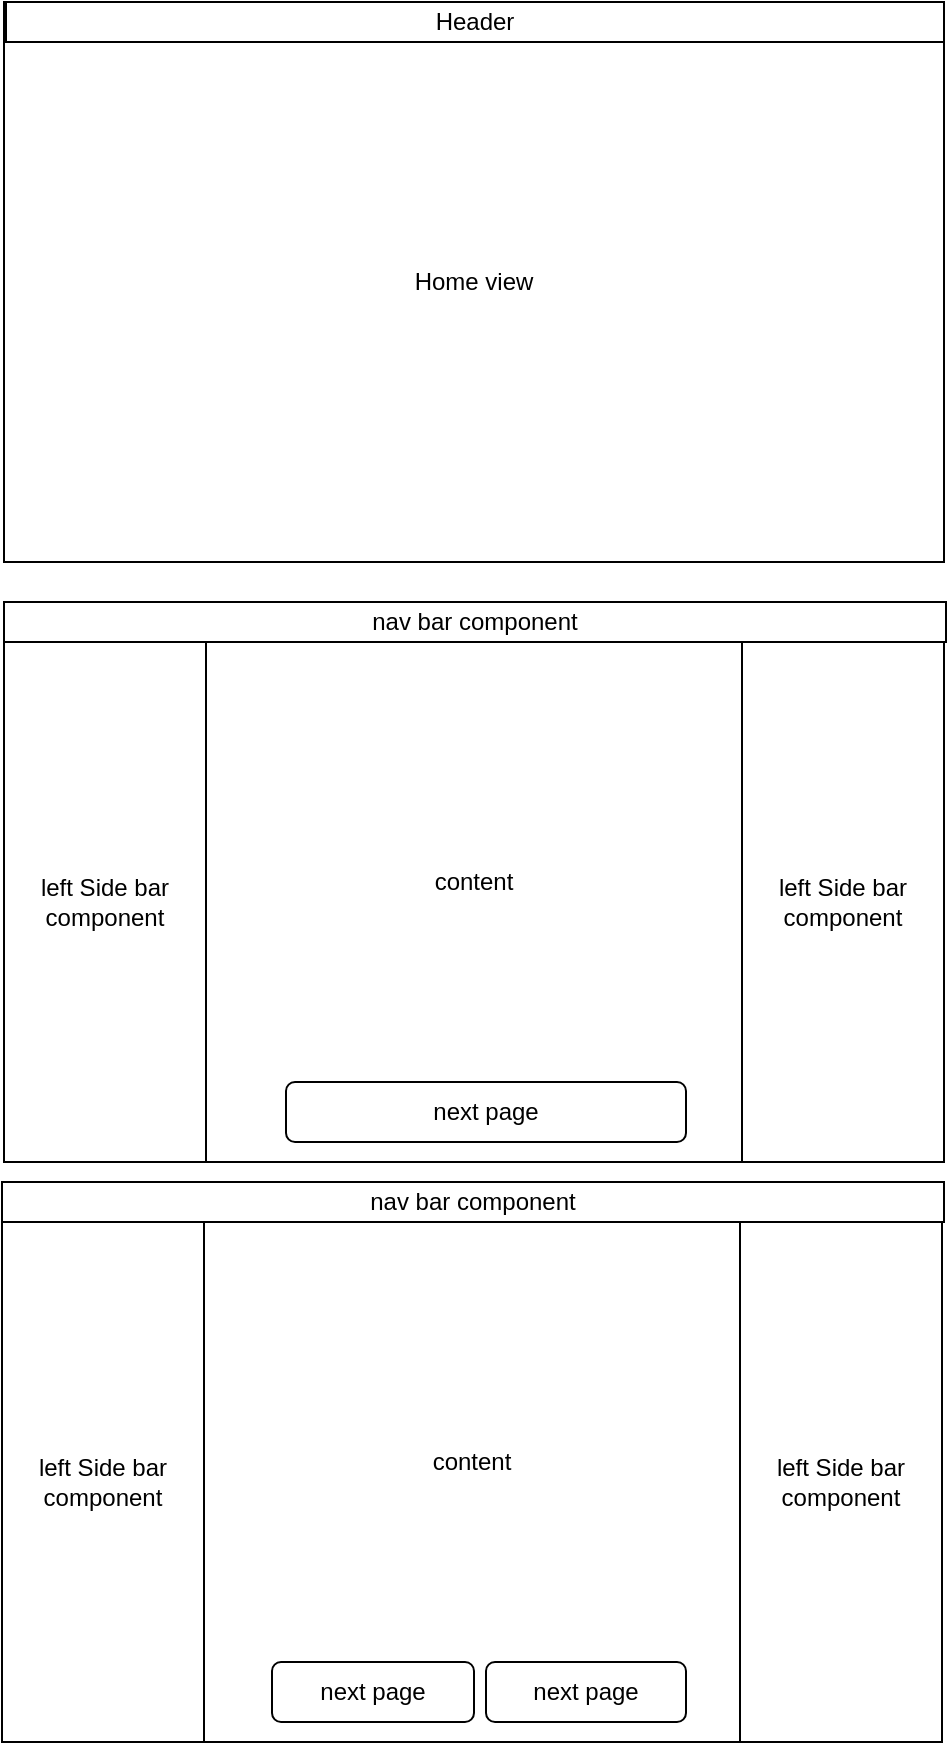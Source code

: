 <mxfile version="21.6.1" type="device">
  <diagram name="Page-1" id="3Bs3ozVIBCrklsKEHefm">
    <mxGraphModel dx="759" dy="1562" grid="1" gridSize="10" guides="1" tooltips="1" connect="1" arrows="1" fold="1" page="1" pageScale="1" pageWidth="827" pageHeight="1169" math="0" shadow="0">
      <root>
        <mxCell id="0" />
        <mxCell id="1" parent="0" />
        <mxCell id="pr0kqpdQBtf5eY2m7lx0-1" value="content" style="rounded=0;whiteSpace=wrap;html=1;" vertex="1" parent="1">
          <mxGeometry x="179" y="140" width="470" height="280" as="geometry" />
        </mxCell>
        <mxCell id="pr0kqpdQBtf5eY2m7lx0-2" value="nav bar component" style="rounded=0;whiteSpace=wrap;html=1;" vertex="1" parent="1">
          <mxGeometry x="179" y="140" width="471" height="20" as="geometry" />
        </mxCell>
        <mxCell id="pr0kqpdQBtf5eY2m7lx0-3" value="left Side bar&lt;br&gt;component" style="rounded=0;whiteSpace=wrap;html=1;" vertex="1" parent="1">
          <mxGeometry x="179" y="160" width="101" height="260" as="geometry" />
        </mxCell>
        <mxCell id="pr0kqpdQBtf5eY2m7lx0-5" value="Home view" style="rounded=0;whiteSpace=wrap;html=1;" vertex="1" parent="1">
          <mxGeometry x="179" y="-160" width="470" height="280" as="geometry" />
        </mxCell>
        <mxCell id="pr0kqpdQBtf5eY2m7lx0-6" value="Header" style="rounded=0;whiteSpace=wrap;html=1;" vertex="1" parent="1">
          <mxGeometry x="180" y="-160" width="469" height="20" as="geometry" />
        </mxCell>
        <mxCell id="pr0kqpdQBtf5eY2m7lx0-9" value="next page" style="rounded=1;whiteSpace=wrap;html=1;" vertex="1" parent="1">
          <mxGeometry x="320" y="380" width="200" height="30" as="geometry" />
        </mxCell>
        <mxCell id="pr0kqpdQBtf5eY2m7lx0-10" value="left Side bar&lt;br&gt;component" style="rounded=0;whiteSpace=wrap;html=1;" vertex="1" parent="1">
          <mxGeometry x="548" y="160" width="101" height="260" as="geometry" />
        </mxCell>
        <mxCell id="pr0kqpdQBtf5eY2m7lx0-12" value="content" style="rounded=0;whiteSpace=wrap;html=1;" vertex="1" parent="1">
          <mxGeometry x="178" y="430" width="470" height="280" as="geometry" />
        </mxCell>
        <mxCell id="pr0kqpdQBtf5eY2m7lx0-13" value="nav bar component" style="rounded=0;whiteSpace=wrap;html=1;" vertex="1" parent="1">
          <mxGeometry x="178" y="430" width="471" height="20" as="geometry" />
        </mxCell>
        <mxCell id="pr0kqpdQBtf5eY2m7lx0-14" value="left Side bar&lt;br&gt;component" style="rounded=0;whiteSpace=wrap;html=1;" vertex="1" parent="1">
          <mxGeometry x="178" y="450" width="101" height="260" as="geometry" />
        </mxCell>
        <mxCell id="pr0kqpdQBtf5eY2m7lx0-15" value="next page" style="rounded=1;whiteSpace=wrap;html=1;" vertex="1" parent="1">
          <mxGeometry x="313" y="670" width="101" height="30" as="geometry" />
        </mxCell>
        <mxCell id="pr0kqpdQBtf5eY2m7lx0-16" value="left Side bar&lt;br&gt;component" style="rounded=0;whiteSpace=wrap;html=1;" vertex="1" parent="1">
          <mxGeometry x="547" y="450" width="101" height="260" as="geometry" />
        </mxCell>
        <mxCell id="pr0kqpdQBtf5eY2m7lx0-17" value="next page" style="rounded=1;whiteSpace=wrap;html=1;" vertex="1" parent="1">
          <mxGeometry x="420" y="670" width="100" height="30" as="geometry" />
        </mxCell>
      </root>
    </mxGraphModel>
  </diagram>
</mxfile>
